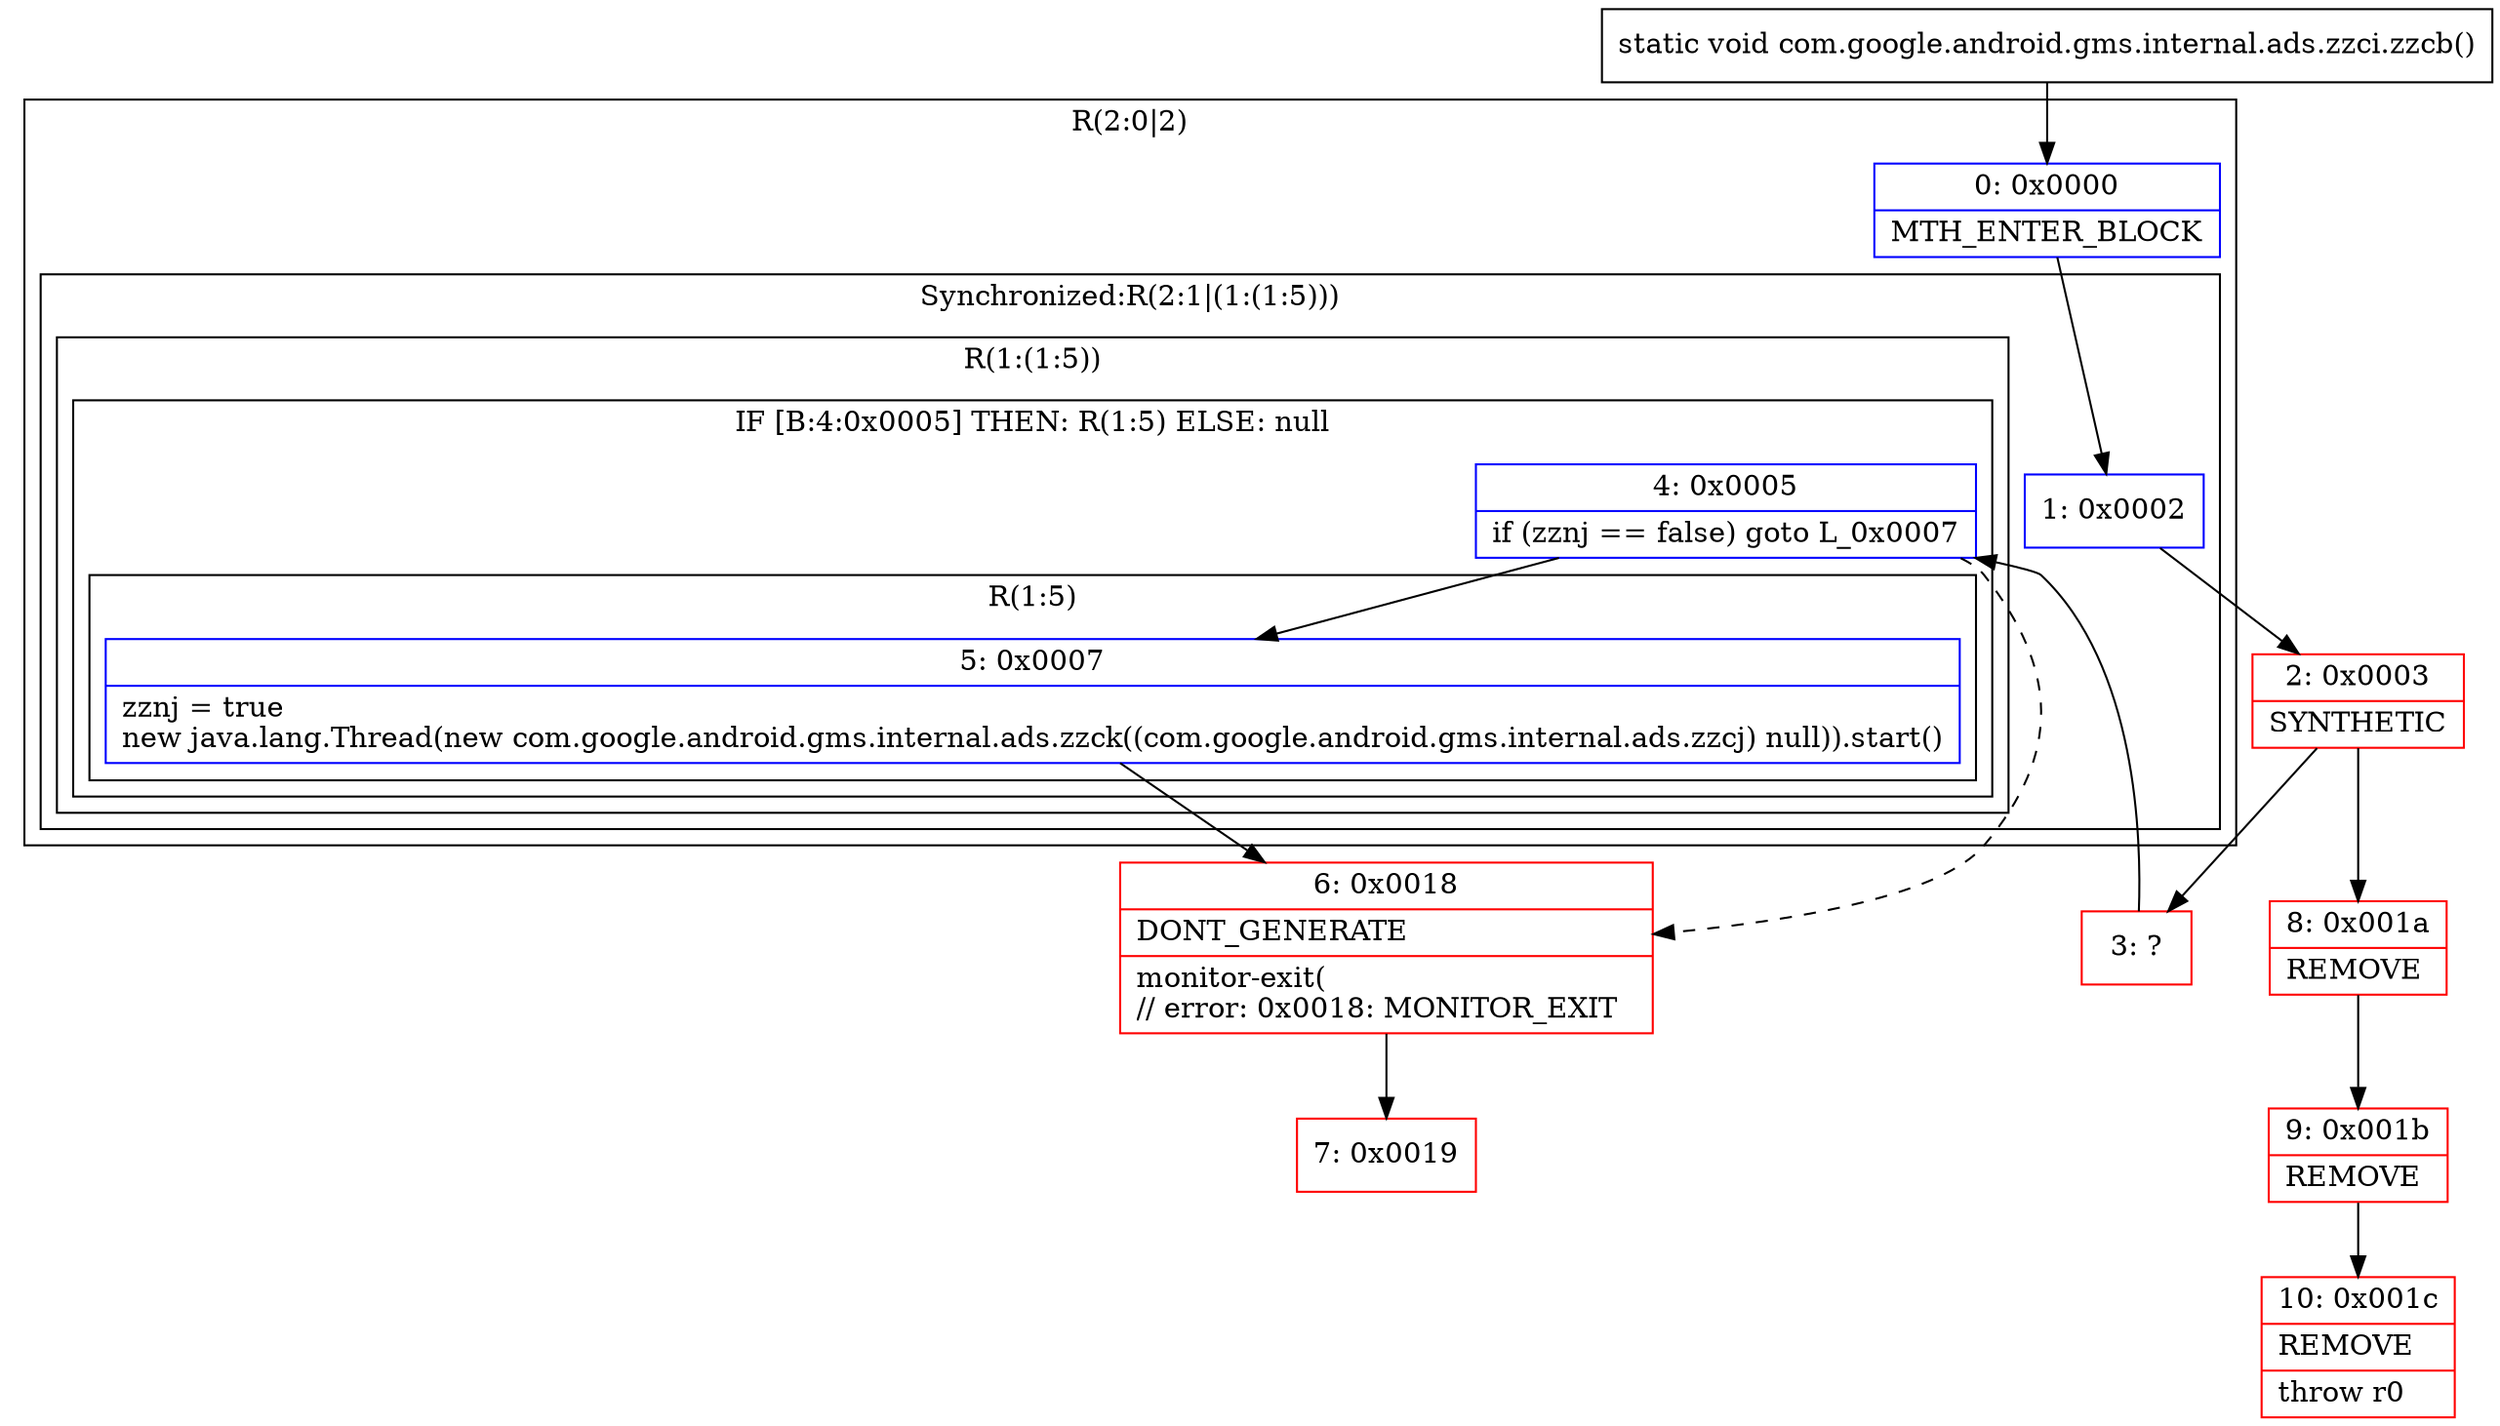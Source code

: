 digraph "CFG forcom.google.android.gms.internal.ads.zzci.zzcb()V" {
subgraph cluster_Region_837719019 {
label = "R(2:0|2)";
node [shape=record,color=blue];
Node_0 [shape=record,label="{0\:\ 0x0000|MTH_ENTER_BLOCK\l}"];
subgraph cluster_SynchronizedRegion_495725113 {
label = "Synchronized:R(2:1|(1:(1:5)))";
node [shape=record,color=blue];
Node_1 [shape=record,label="{1\:\ 0x0002}"];
subgraph cluster_Region_569440811 {
label = "R(1:(1:5))";
node [shape=record,color=blue];
subgraph cluster_IfRegion_944519873 {
label = "IF [B:4:0x0005] THEN: R(1:5) ELSE: null";
node [shape=record,color=blue];
Node_4 [shape=record,label="{4\:\ 0x0005|if (zznj == false) goto L_0x0007\l}"];
subgraph cluster_Region_2113439720 {
label = "R(1:5)";
node [shape=record,color=blue];
Node_5 [shape=record,label="{5\:\ 0x0007|zznj = true\lnew java.lang.Thread(new com.google.android.gms.internal.ads.zzck((com.google.android.gms.internal.ads.zzcj) null)).start()\l}"];
}
}
}
}
}
Node_2 [shape=record,color=red,label="{2\:\ 0x0003|SYNTHETIC\l}"];
Node_3 [shape=record,color=red,label="{3\:\ ?}"];
Node_6 [shape=record,color=red,label="{6\:\ 0x0018|DONT_GENERATE\l|monitor\-exit(\l\/\/ error: 0x0018: MONITOR_EXIT  \l}"];
Node_7 [shape=record,color=red,label="{7\:\ 0x0019}"];
Node_8 [shape=record,color=red,label="{8\:\ 0x001a|REMOVE\l}"];
Node_9 [shape=record,color=red,label="{9\:\ 0x001b|REMOVE\l}"];
Node_10 [shape=record,color=red,label="{10\:\ 0x001c|REMOVE\l|throw r0\l}"];
MethodNode[shape=record,label="{static void com.google.android.gms.internal.ads.zzci.zzcb() }"];
MethodNode -> Node_0;
Node_0 -> Node_1;
Node_1 -> Node_2;
Node_4 -> Node_5;
Node_4 -> Node_6[style=dashed];
Node_5 -> Node_6;
Node_2 -> Node_3;
Node_2 -> Node_8;
Node_3 -> Node_4;
Node_6 -> Node_7;
Node_8 -> Node_9;
Node_9 -> Node_10;
}

